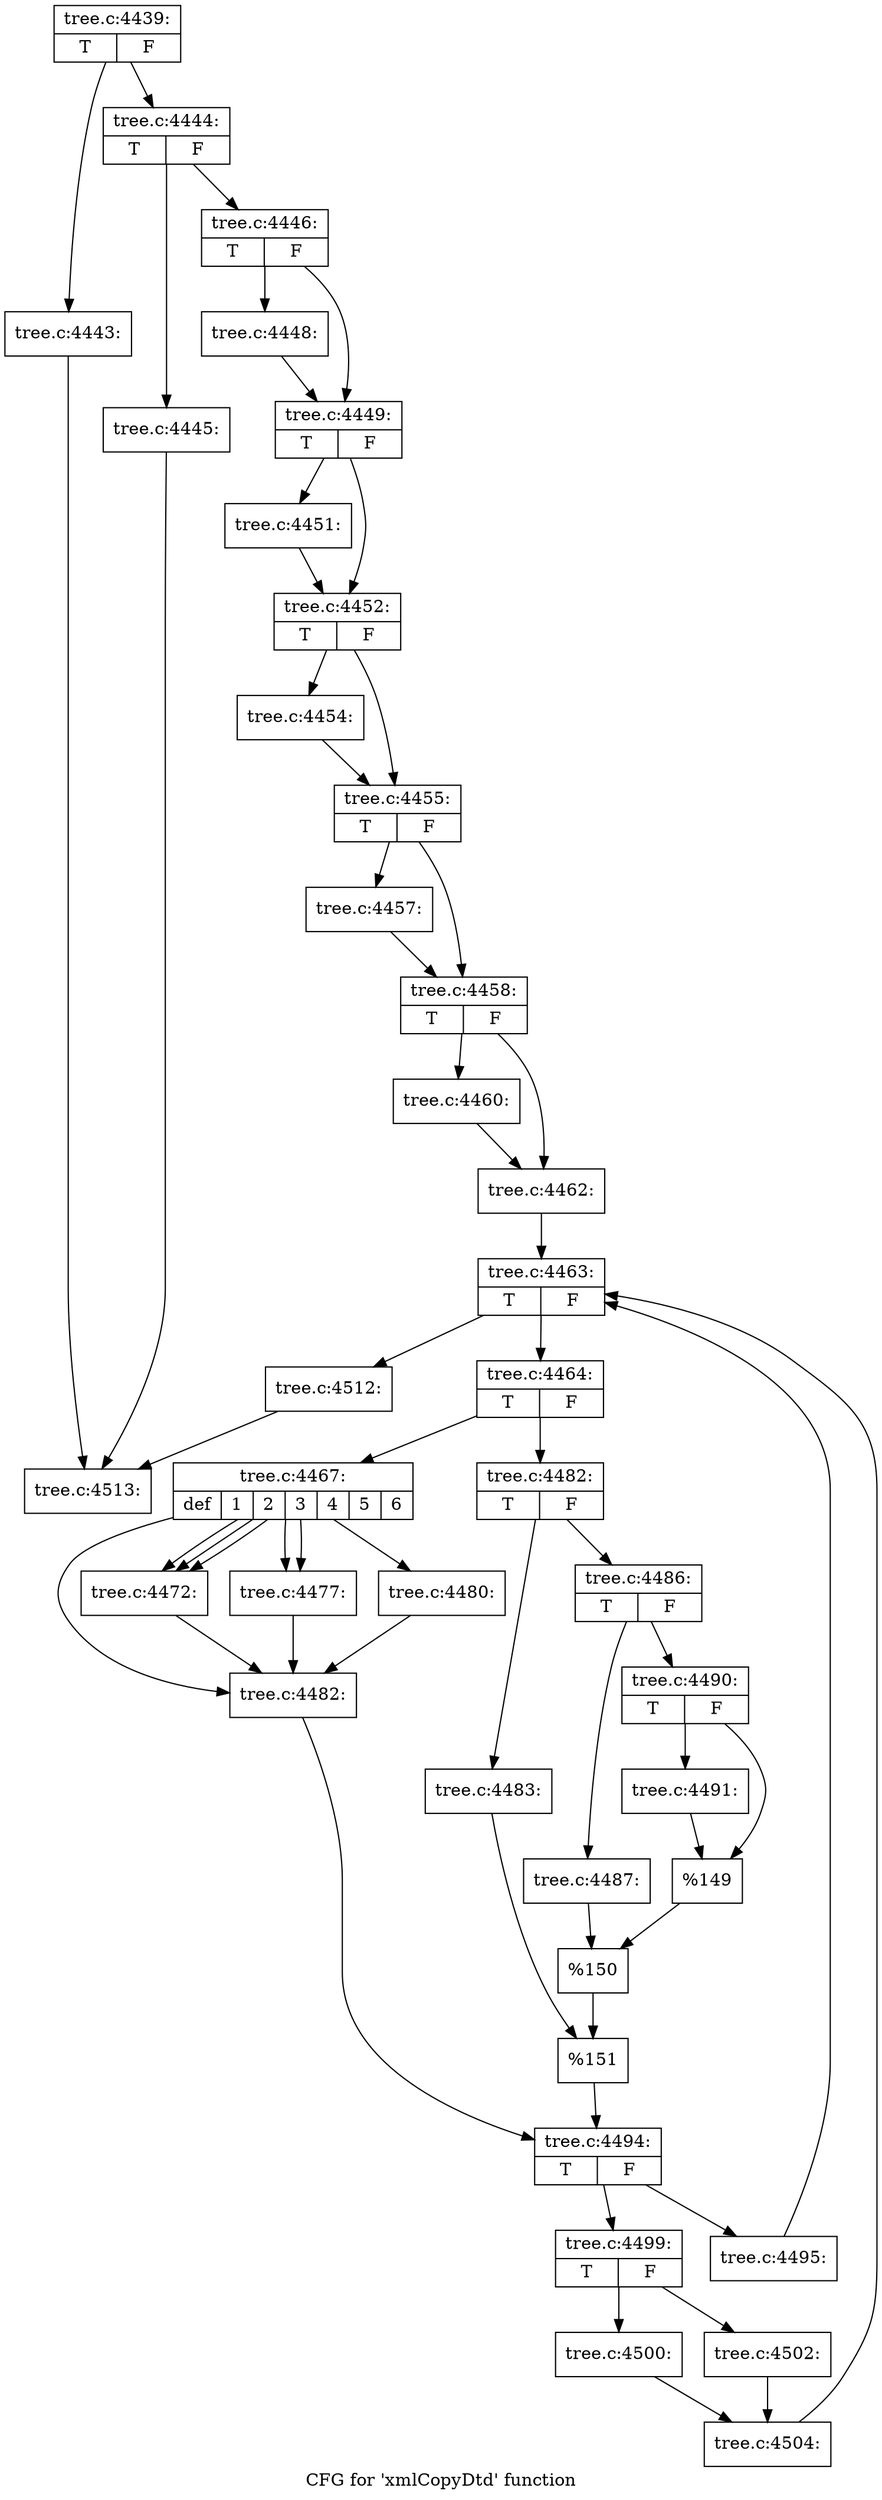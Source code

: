 digraph "CFG for 'xmlCopyDtd' function" {
	label="CFG for 'xmlCopyDtd' function";

	Node0x55ad0bbf97f0 [shape=record,label="{tree.c:4439:|{<s0>T|<s1>F}}"];
	Node0x55ad0bbf97f0 -> Node0x55ad0bbfb4c0;
	Node0x55ad0bbf97f0 -> Node0x55ad0bbf9780;
	Node0x55ad0bbfb4c0 [shape=record,label="{tree.c:4443:}"];
	Node0x55ad0bbfb4c0 -> Node0x55ad0bbf51f0;
	Node0x55ad0bbf9780 [shape=record,label="{tree.c:4444:|{<s0>T|<s1>F}}"];
	Node0x55ad0bbf9780 -> Node0x55ad0bc01590;
	Node0x55ad0bbf9780 -> Node0x55ad0bc015e0;
	Node0x55ad0bc01590 [shape=record,label="{tree.c:4445:}"];
	Node0x55ad0bc01590 -> Node0x55ad0bbf51f0;
	Node0x55ad0bc015e0 [shape=record,label="{tree.c:4446:|{<s0>T|<s1>F}}"];
	Node0x55ad0bc015e0 -> Node0x55ad0bc01a00;
	Node0x55ad0bc015e0 -> Node0x55ad0bc01a50;
	Node0x55ad0bc01a00 [shape=record,label="{tree.c:4448:}"];
	Node0x55ad0bc01a00 -> Node0x55ad0bc01a50;
	Node0x55ad0bc01a50 [shape=record,label="{tree.c:4449:|{<s0>T|<s1>F}}"];
	Node0x55ad0bc01a50 -> Node0x55ad0bc02a50;
	Node0x55ad0bc01a50 -> Node0x55ad0bc02aa0;
	Node0x55ad0bc02a50 [shape=record,label="{tree.c:4451:}"];
	Node0x55ad0bc02a50 -> Node0x55ad0bc02aa0;
	Node0x55ad0bc02aa0 [shape=record,label="{tree.c:4452:|{<s0>T|<s1>F}}"];
	Node0x55ad0bc02aa0 -> Node0x55ad0bc03480;
	Node0x55ad0bc02aa0 -> Node0x55ad0bc034d0;
	Node0x55ad0bc03480 [shape=record,label="{tree.c:4454:}"];
	Node0x55ad0bc03480 -> Node0x55ad0bc034d0;
	Node0x55ad0bc034d0 [shape=record,label="{tree.c:4455:|{<s0>T|<s1>F}}"];
	Node0x55ad0bc034d0 -> Node0x55ad0bc03ff0;
	Node0x55ad0bc034d0 -> Node0x55ad0bc04040;
	Node0x55ad0bc03ff0 [shape=record,label="{tree.c:4457:}"];
	Node0x55ad0bc03ff0 -> Node0x55ad0bc04040;
	Node0x55ad0bc04040 [shape=record,label="{tree.c:4458:|{<s0>T|<s1>F}}"];
	Node0x55ad0bc04040 -> Node0x55ad0bc04b60;
	Node0x55ad0bc04040 -> Node0x55ad0bc04bb0;
	Node0x55ad0bc04b60 [shape=record,label="{tree.c:4460:}"];
	Node0x55ad0bc04b60 -> Node0x55ad0bc04bb0;
	Node0x55ad0bc04bb0 [shape=record,label="{tree.c:4462:}"];
	Node0x55ad0bc04bb0 -> Node0x55ad0bc05880;
	Node0x55ad0bc05880 [shape=record,label="{tree.c:4463:|{<s0>T|<s1>F}}"];
	Node0x55ad0bc05880 -> Node0x55ad0bc05c40;
	Node0x55ad0bc05880 -> Node0x55ad0bc05a60;
	Node0x55ad0bc05c40 [shape=record,label="{tree.c:4464:|{<s0>T|<s1>F}}"];
	Node0x55ad0bc05c40 -> Node0x55ad0bc05e80;
	Node0x55ad0bc05c40 -> Node0x55ad0bc05f20;
	Node0x55ad0bc05e80 [shape=record,label="{tree.c:4467:|{<s0>def|<s1>1|<s2>2|<s3>3|<s4>4|<s5>5|<s6>6}}"];
	Node0x55ad0bc05e80 -> Node0x55ad0bc06720;
	Node0x55ad0bc05e80 -> Node0x55ad0bc06a10;
	Node0x55ad0bc05e80 -> Node0x55ad0bc06a10;
	Node0x55ad0bc05e80 -> Node0x55ad0bc06a10;
	Node0x55ad0bc05e80 -> Node0x55ad0bc07240;
	Node0x55ad0bc05e80 -> Node0x55ad0bc07240;
	Node0x55ad0bc05e80 -> Node0x55ad0bc07840;
	Node0x55ad0bc06a10 [shape=record,label="{tree.c:4472:}"];
	Node0x55ad0bc06a10 -> Node0x55ad0bc06720;
	Node0x55ad0bc07240 [shape=record,label="{tree.c:4477:}"];
	Node0x55ad0bc07240 -> Node0x55ad0bc06720;
	Node0x55ad0bc07840 [shape=record,label="{tree.c:4480:}"];
	Node0x55ad0bc07840 -> Node0x55ad0bc06720;
	Node0x55ad0bc06720 [shape=record,label="{tree.c:4482:}"];
	Node0x55ad0bc06720 -> Node0x55ad0bc05ed0;
	Node0x55ad0bc05f20 [shape=record,label="{tree.c:4482:|{<s0>T|<s1>F}}"];
	Node0x55ad0bc05f20 -> Node0x55ad0bc06930;
	Node0x55ad0bc05f20 -> Node0x55ad0bc07ac0;
	Node0x55ad0bc06930 [shape=record,label="{tree.c:4483:}"];
	Node0x55ad0bc06930 -> Node0x55ad0bc07a70;
	Node0x55ad0bc07ac0 [shape=record,label="{tree.c:4486:|{<s0>T|<s1>F}}"];
	Node0x55ad0bc07ac0 -> Node0x55ad0bc0e5c0;
	Node0x55ad0bc07ac0 -> Node0x55ad0bc0e660;
	Node0x55ad0bc0e5c0 [shape=record,label="{tree.c:4487:}"];
	Node0x55ad0bc0e5c0 -> Node0x55ad0bc0e610;
	Node0x55ad0bc0e660 [shape=record,label="{tree.c:4490:|{<s0>T|<s1>F}}"];
	Node0x55ad0bc0e660 -> Node0x55ad0bc0f9f0;
	Node0x55ad0bc0e660 -> Node0x55ad0bc0fa40;
	Node0x55ad0bc0f9f0 [shape=record,label="{tree.c:4491:}"];
	Node0x55ad0bc0f9f0 -> Node0x55ad0bc0fa40;
	Node0x55ad0bc0fa40 [shape=record,label="{%149}"];
	Node0x55ad0bc0fa40 -> Node0x55ad0bc0e610;
	Node0x55ad0bc0e610 [shape=record,label="{%150}"];
	Node0x55ad0bc0e610 -> Node0x55ad0bc07a70;
	Node0x55ad0bc07a70 [shape=record,label="{%151}"];
	Node0x55ad0bc07a70 -> Node0x55ad0bc05ed0;
	Node0x55ad0bc05ed0 [shape=record,label="{tree.c:4494:|{<s0>T|<s1>F}}"];
	Node0x55ad0bc05ed0 -> Node0x55ad0bc10350;
	Node0x55ad0bc05ed0 -> Node0x55ad0bc103a0;
	Node0x55ad0bc10350 [shape=record,label="{tree.c:4495:}"];
	Node0x55ad0bc10350 -> Node0x55ad0bc05880;
	Node0x55ad0bc103a0 [shape=record,label="{tree.c:4499:|{<s0>T|<s1>F}}"];
	Node0x55ad0bc103a0 -> Node0x55ad0bc10ac0;
	Node0x55ad0bc103a0 -> Node0x55ad0bc10b60;
	Node0x55ad0bc10ac0 [shape=record,label="{tree.c:4500:}"];
	Node0x55ad0bc10ac0 -> Node0x55ad0bc10b10;
	Node0x55ad0bc10b60 [shape=record,label="{tree.c:4502:}"];
	Node0x55ad0bc10b60 -> Node0x55ad0bc10b10;
	Node0x55ad0bc10b10 [shape=record,label="{tree.c:4504:}"];
	Node0x55ad0bc10b10 -> Node0x55ad0bc05880;
	Node0x55ad0bc05a60 [shape=record,label="{tree.c:4512:}"];
	Node0x55ad0bc05a60 -> Node0x55ad0bbf51f0;
	Node0x55ad0bbf51f0 [shape=record,label="{tree.c:4513:}"];
}
